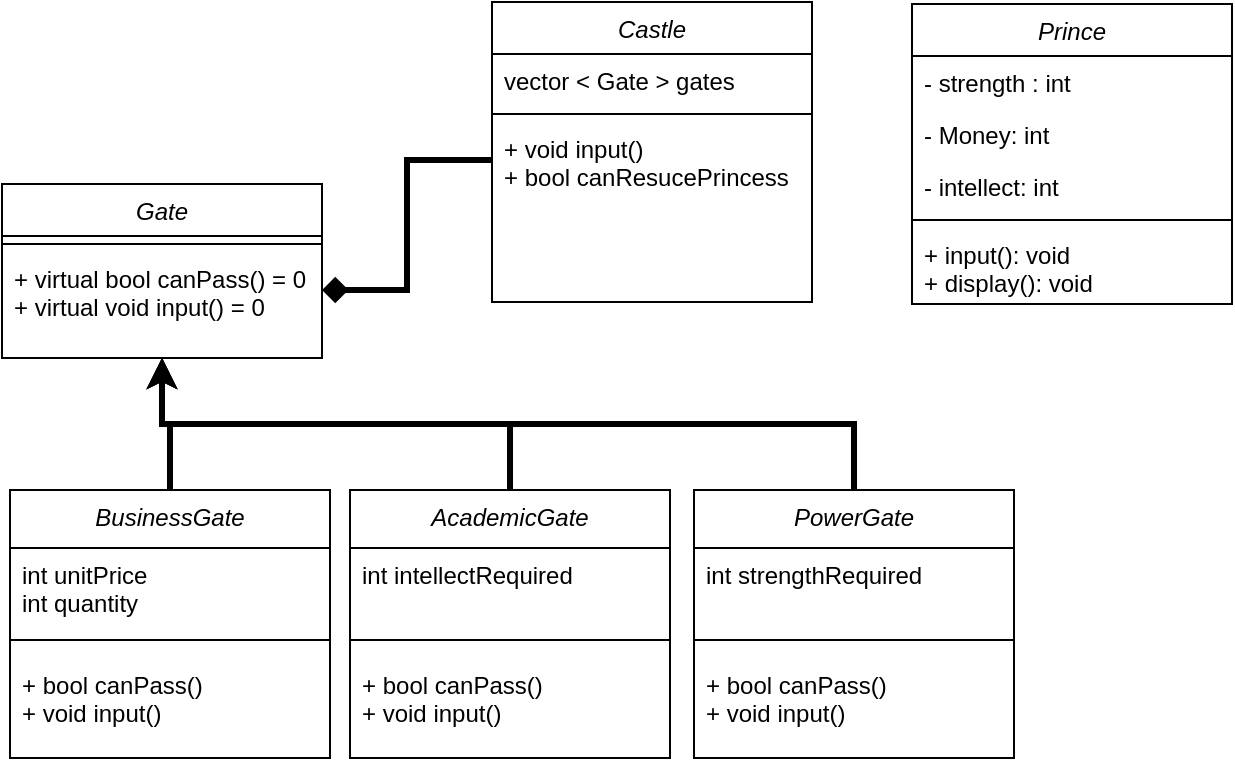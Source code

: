 <mxfile version="24.9.1">
  <diagram id="C5RBs43oDa-KdzZeNtuy" name="Page-1">
    <mxGraphModel dx="1050" dy="603" grid="0" gridSize="10" guides="1" tooltips="1" connect="1" arrows="1" fold="1" page="1" pageScale="1" pageWidth="827" pageHeight="1169" math="0" shadow="0">
      <root>
        <mxCell id="WIyWlLk6GJQsqaUBKTNV-0" />
        <mxCell id="WIyWlLk6GJQsqaUBKTNV-1" parent="WIyWlLk6GJQsqaUBKTNV-0" />
        <mxCell id="zkfFHV4jXpPFQw0GAbJ--0" value="Gate" style="swimlane;fontStyle=2;align=center;verticalAlign=top;childLayout=stackLayout;horizontal=1;startSize=26;horizontalStack=0;resizeParent=1;resizeLast=0;collapsible=1;marginBottom=0;rounded=0;shadow=0;strokeWidth=1;" parent="WIyWlLk6GJQsqaUBKTNV-1" vertex="1">
          <mxGeometry x="36" y="113" width="160" height="87" as="geometry">
            <mxRectangle x="230" y="140" width="160" height="26" as="alternateBounds" />
          </mxGeometry>
        </mxCell>
        <mxCell id="zkfFHV4jXpPFQw0GAbJ--4" value="" style="line;html=1;strokeWidth=1;align=left;verticalAlign=middle;spacingTop=-1;spacingLeft=3;spacingRight=3;rotatable=0;labelPosition=right;points=[];portConstraint=eastwest;" parent="zkfFHV4jXpPFQw0GAbJ--0" vertex="1">
          <mxGeometry y="26" width="160" height="8" as="geometry" />
        </mxCell>
        <mxCell id="zkfFHV4jXpPFQw0GAbJ--5" value="+ virtual bool canPass() = 0 &#xa;+ virtual void input() = 0" style="text;align=left;verticalAlign=top;spacingLeft=4;spacingRight=4;overflow=hidden;rotatable=0;points=[[0,0.5],[1,0.5]];portConstraint=eastwest;" parent="zkfFHV4jXpPFQw0GAbJ--0" vertex="1">
          <mxGeometry y="34" width="160" height="38" as="geometry" />
        </mxCell>
        <mxCell id="cMy8-WtXCMKDnOfOvTQ6-1" value="Prince" style="swimlane;fontStyle=2;align=center;verticalAlign=top;childLayout=stackLayout;horizontal=1;startSize=26;horizontalStack=0;resizeParent=1;resizeLast=0;collapsible=1;marginBottom=0;rounded=0;shadow=0;strokeWidth=1;" vertex="1" parent="WIyWlLk6GJQsqaUBKTNV-1">
          <mxGeometry x="491" y="23" width="160" height="150" as="geometry">
            <mxRectangle x="230" y="140" width="160" height="26" as="alternateBounds" />
          </mxGeometry>
        </mxCell>
        <mxCell id="cMy8-WtXCMKDnOfOvTQ6-2" value="- strength : int " style="text;align=left;verticalAlign=top;spacingLeft=4;spacingRight=4;overflow=hidden;rotatable=0;points=[[0,0.5],[1,0.5]];portConstraint=eastwest;" vertex="1" parent="cMy8-WtXCMKDnOfOvTQ6-1">
          <mxGeometry y="26" width="160" height="26" as="geometry" />
        </mxCell>
        <mxCell id="cMy8-WtXCMKDnOfOvTQ6-3" value="- Money: int " style="text;align=left;verticalAlign=top;spacingLeft=4;spacingRight=4;overflow=hidden;rotatable=0;points=[[0,0.5],[1,0.5]];portConstraint=eastwest;rounded=0;shadow=0;html=0;" vertex="1" parent="cMy8-WtXCMKDnOfOvTQ6-1">
          <mxGeometry y="52" width="160" height="26" as="geometry" />
        </mxCell>
        <mxCell id="cMy8-WtXCMKDnOfOvTQ6-4" value="- intellect: int " style="text;align=left;verticalAlign=top;spacingLeft=4;spacingRight=4;overflow=hidden;rotatable=0;points=[[0,0.5],[1,0.5]];portConstraint=eastwest;rounded=0;shadow=0;html=0;" vertex="1" parent="cMy8-WtXCMKDnOfOvTQ6-1">
          <mxGeometry y="78" width="160" height="26" as="geometry" />
        </mxCell>
        <mxCell id="cMy8-WtXCMKDnOfOvTQ6-5" value="" style="line;html=1;strokeWidth=1;align=left;verticalAlign=middle;spacingTop=-1;spacingLeft=3;spacingRight=3;rotatable=0;labelPosition=right;points=[];portConstraint=eastwest;" vertex="1" parent="cMy8-WtXCMKDnOfOvTQ6-1">
          <mxGeometry y="104" width="160" height="8" as="geometry" />
        </mxCell>
        <mxCell id="cMy8-WtXCMKDnOfOvTQ6-6" value="+ input(): void &#xa;+ display(): void" style="text;align=left;verticalAlign=top;spacingLeft=4;spacingRight=4;overflow=hidden;rotatable=0;points=[[0,0.5],[1,0.5]];portConstraint=eastwest;" vertex="1" parent="cMy8-WtXCMKDnOfOvTQ6-1">
          <mxGeometry y="112" width="160" height="38" as="geometry" />
        </mxCell>
        <mxCell id="cMy8-WtXCMKDnOfOvTQ6-23" style="edgeStyle=orthogonalEdgeStyle;rounded=0;orthogonalLoop=1;jettySize=auto;html=1;exitX=0.5;exitY=0;exitDx=0;exitDy=0;entryX=0.5;entryY=1;entryDx=0;entryDy=0;strokeWidth=3;" edge="1" parent="WIyWlLk6GJQsqaUBKTNV-1" source="cMy8-WtXCMKDnOfOvTQ6-7" target="zkfFHV4jXpPFQw0GAbJ--0">
          <mxGeometry relative="1" as="geometry" />
        </mxCell>
        <mxCell id="cMy8-WtXCMKDnOfOvTQ6-7" value="BusinessGate" style="swimlane;fontStyle=2;align=center;verticalAlign=top;childLayout=stackLayout;horizontal=1;startSize=29;horizontalStack=0;resizeParent=1;resizeLast=0;collapsible=1;marginBottom=0;rounded=0;shadow=0;strokeWidth=1;" vertex="1" parent="WIyWlLk6GJQsqaUBKTNV-1">
          <mxGeometry x="40" y="266" width="160" height="134" as="geometry">
            <mxRectangle x="230" y="140" width="160" height="26" as="alternateBounds" />
          </mxGeometry>
        </mxCell>
        <mxCell id="cMy8-WtXCMKDnOfOvTQ6-10" value="int unitPrice&#xa;int quantity " style="text;align=left;verticalAlign=top;spacingLeft=4;spacingRight=4;overflow=hidden;rotatable=0;points=[[0,0.5],[1,0.5]];portConstraint=eastwest;rounded=0;shadow=0;html=0;" vertex="1" parent="cMy8-WtXCMKDnOfOvTQ6-7">
          <mxGeometry y="29" width="160" height="37" as="geometry" />
        </mxCell>
        <mxCell id="cMy8-WtXCMKDnOfOvTQ6-8" value="" style="line;html=1;strokeWidth=1;align=left;verticalAlign=middle;spacingTop=-1;spacingLeft=3;spacingRight=3;rotatable=0;labelPosition=right;points=[];portConstraint=eastwest;" vertex="1" parent="cMy8-WtXCMKDnOfOvTQ6-7">
          <mxGeometry y="66" width="160" height="18" as="geometry" />
        </mxCell>
        <mxCell id="cMy8-WtXCMKDnOfOvTQ6-9" value="+ bool canPass()  &#xa;+ void input() " style="text;align=left;verticalAlign=top;spacingLeft=4;spacingRight=4;overflow=hidden;rotatable=0;points=[[0,0.5],[1,0.5]];portConstraint=eastwest;" vertex="1" parent="cMy8-WtXCMKDnOfOvTQ6-7">
          <mxGeometry y="84" width="160" height="38" as="geometry" />
        </mxCell>
        <mxCell id="cMy8-WtXCMKDnOfOvTQ6-24" style="edgeStyle=orthogonalEdgeStyle;rounded=0;orthogonalLoop=1;jettySize=auto;html=1;exitX=0.5;exitY=0;exitDx=0;exitDy=0;entryX=0.5;entryY=1;entryDx=0;entryDy=0;strokeWidth=3;" edge="1" parent="WIyWlLk6GJQsqaUBKTNV-1" source="cMy8-WtXCMKDnOfOvTQ6-13" target="zkfFHV4jXpPFQw0GAbJ--0">
          <mxGeometry relative="1" as="geometry" />
        </mxCell>
        <mxCell id="cMy8-WtXCMKDnOfOvTQ6-13" value="AcademicGate" style="swimlane;fontStyle=2;align=center;verticalAlign=top;childLayout=stackLayout;horizontal=1;startSize=29;horizontalStack=0;resizeParent=1;resizeLast=0;collapsible=1;marginBottom=0;rounded=0;shadow=0;strokeWidth=1;" vertex="1" parent="WIyWlLk6GJQsqaUBKTNV-1">
          <mxGeometry x="210" y="266" width="160" height="134" as="geometry">
            <mxRectangle x="230" y="140" width="160" height="26" as="alternateBounds" />
          </mxGeometry>
        </mxCell>
        <mxCell id="cMy8-WtXCMKDnOfOvTQ6-14" value="int intellectRequired " style="text;align=left;verticalAlign=top;spacingLeft=4;spacingRight=4;overflow=hidden;rotatable=0;points=[[0,0.5],[1,0.5]];portConstraint=eastwest;rounded=0;shadow=0;html=0;" vertex="1" parent="cMy8-WtXCMKDnOfOvTQ6-13">
          <mxGeometry y="29" width="160" height="37" as="geometry" />
        </mxCell>
        <mxCell id="cMy8-WtXCMKDnOfOvTQ6-15" value="" style="line;html=1;strokeWidth=1;align=left;verticalAlign=middle;spacingTop=-1;spacingLeft=3;spacingRight=3;rotatable=0;labelPosition=right;points=[];portConstraint=eastwest;" vertex="1" parent="cMy8-WtXCMKDnOfOvTQ6-13">
          <mxGeometry y="66" width="160" height="18" as="geometry" />
        </mxCell>
        <mxCell id="cMy8-WtXCMKDnOfOvTQ6-16" value="+ bool canPass()  &#xa;+ void input() " style="text;align=left;verticalAlign=top;spacingLeft=4;spacingRight=4;overflow=hidden;rotatable=0;points=[[0,0.5],[1,0.5]];portConstraint=eastwest;" vertex="1" parent="cMy8-WtXCMKDnOfOvTQ6-13">
          <mxGeometry y="84" width="160" height="38" as="geometry" />
        </mxCell>
        <mxCell id="cMy8-WtXCMKDnOfOvTQ6-26" style="edgeStyle=orthogonalEdgeStyle;rounded=0;orthogonalLoop=1;jettySize=auto;html=1;exitX=0.5;exitY=0;exitDx=0;exitDy=0;entryX=0.5;entryY=1;entryDx=0;entryDy=0;strokeWidth=3;" edge="1" parent="WIyWlLk6GJQsqaUBKTNV-1" source="cMy8-WtXCMKDnOfOvTQ6-17" target="zkfFHV4jXpPFQw0GAbJ--0">
          <mxGeometry relative="1" as="geometry" />
        </mxCell>
        <mxCell id="cMy8-WtXCMKDnOfOvTQ6-17" value="PowerGate" style="swimlane;fontStyle=2;align=center;verticalAlign=top;childLayout=stackLayout;horizontal=1;startSize=29;horizontalStack=0;resizeParent=1;resizeLast=0;collapsible=1;marginBottom=0;rounded=0;shadow=0;strokeWidth=1;" vertex="1" parent="WIyWlLk6GJQsqaUBKTNV-1">
          <mxGeometry x="382" y="266" width="160" height="134" as="geometry">
            <mxRectangle x="230" y="140" width="160" height="26" as="alternateBounds" />
          </mxGeometry>
        </mxCell>
        <mxCell id="cMy8-WtXCMKDnOfOvTQ6-18" value="int strengthRequired " style="text;align=left;verticalAlign=top;spacingLeft=4;spacingRight=4;overflow=hidden;rotatable=0;points=[[0,0.5],[1,0.5]];portConstraint=eastwest;rounded=0;shadow=0;html=0;" vertex="1" parent="cMy8-WtXCMKDnOfOvTQ6-17">
          <mxGeometry y="29" width="160" height="37" as="geometry" />
        </mxCell>
        <mxCell id="cMy8-WtXCMKDnOfOvTQ6-19" value="" style="line;html=1;strokeWidth=1;align=left;verticalAlign=middle;spacingTop=-1;spacingLeft=3;spacingRight=3;rotatable=0;labelPosition=right;points=[];portConstraint=eastwest;" vertex="1" parent="cMy8-WtXCMKDnOfOvTQ6-17">
          <mxGeometry y="66" width="160" height="18" as="geometry" />
        </mxCell>
        <mxCell id="cMy8-WtXCMKDnOfOvTQ6-20" value="+ bool canPass()  &#xa;+ void input() " style="text;align=left;verticalAlign=top;spacingLeft=4;spacingRight=4;overflow=hidden;rotatable=0;points=[[0,0.5],[1,0.5]];portConstraint=eastwest;" vertex="1" parent="cMy8-WtXCMKDnOfOvTQ6-17">
          <mxGeometry y="84" width="160" height="38" as="geometry" />
        </mxCell>
        <mxCell id="cMy8-WtXCMKDnOfOvTQ6-27" value="Castle" style="swimlane;fontStyle=2;align=center;verticalAlign=top;childLayout=stackLayout;horizontal=1;startSize=26;horizontalStack=0;resizeParent=1;resizeLast=0;collapsible=1;marginBottom=0;rounded=0;shadow=0;strokeWidth=1;" vertex="1" parent="WIyWlLk6GJQsqaUBKTNV-1">
          <mxGeometry x="281" y="22" width="160" height="150" as="geometry">
            <mxRectangle x="230" y="140" width="160" height="26" as="alternateBounds" />
          </mxGeometry>
        </mxCell>
        <mxCell id="cMy8-WtXCMKDnOfOvTQ6-28" value="vector &lt; Gate &gt; gates " style="text;align=left;verticalAlign=top;spacingLeft=4;spacingRight=4;overflow=hidden;rotatable=0;points=[[0,0.5],[1,0.5]];portConstraint=eastwest;" vertex="1" parent="cMy8-WtXCMKDnOfOvTQ6-27">
          <mxGeometry y="26" width="160" height="26" as="geometry" />
        </mxCell>
        <mxCell id="cMy8-WtXCMKDnOfOvTQ6-31" value="" style="line;html=1;strokeWidth=1;align=left;verticalAlign=middle;spacingTop=-1;spacingLeft=3;spacingRight=3;rotatable=0;labelPosition=right;points=[];portConstraint=eastwest;" vertex="1" parent="cMy8-WtXCMKDnOfOvTQ6-27">
          <mxGeometry y="52" width="160" height="8" as="geometry" />
        </mxCell>
        <mxCell id="cMy8-WtXCMKDnOfOvTQ6-32" value="+ void input() &#xa;+ bool canResucePrincess" style="text;align=left;verticalAlign=top;spacingLeft=4;spacingRight=4;overflow=hidden;rotatable=0;points=[[0,0.5],[1,0.5]];portConstraint=eastwest;" vertex="1" parent="cMy8-WtXCMKDnOfOvTQ6-27">
          <mxGeometry y="60" width="160" height="38" as="geometry" />
        </mxCell>
        <mxCell id="cMy8-WtXCMKDnOfOvTQ6-36" style="edgeStyle=orthogonalEdgeStyle;rounded=0;orthogonalLoop=1;jettySize=auto;html=1;exitX=0;exitY=0.5;exitDx=0;exitDy=0;entryX=1;entryY=0.5;entryDx=0;entryDy=0;endArrow=diamond;endFill=1;strokeWidth=3;" edge="1" parent="WIyWlLk6GJQsqaUBKTNV-1" source="cMy8-WtXCMKDnOfOvTQ6-32" target="zkfFHV4jXpPFQw0GAbJ--5">
          <mxGeometry relative="1" as="geometry" />
        </mxCell>
      </root>
    </mxGraphModel>
  </diagram>
</mxfile>
